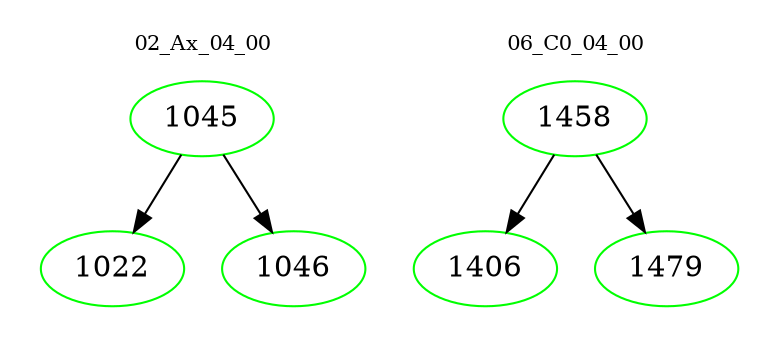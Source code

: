 digraph{
subgraph cluster_0 {
color = white
label = "02_Ax_04_00";
fontsize=10;
T0_1045 [label="1045", color="green"]
T0_1045 -> T0_1022 [color="black"]
T0_1022 [label="1022", color="green"]
T0_1045 -> T0_1046 [color="black"]
T0_1046 [label="1046", color="green"]
}
subgraph cluster_1 {
color = white
label = "06_C0_04_00";
fontsize=10;
T1_1458 [label="1458", color="green"]
T1_1458 -> T1_1406 [color="black"]
T1_1406 [label="1406", color="green"]
T1_1458 -> T1_1479 [color="black"]
T1_1479 [label="1479", color="green"]
}
}
